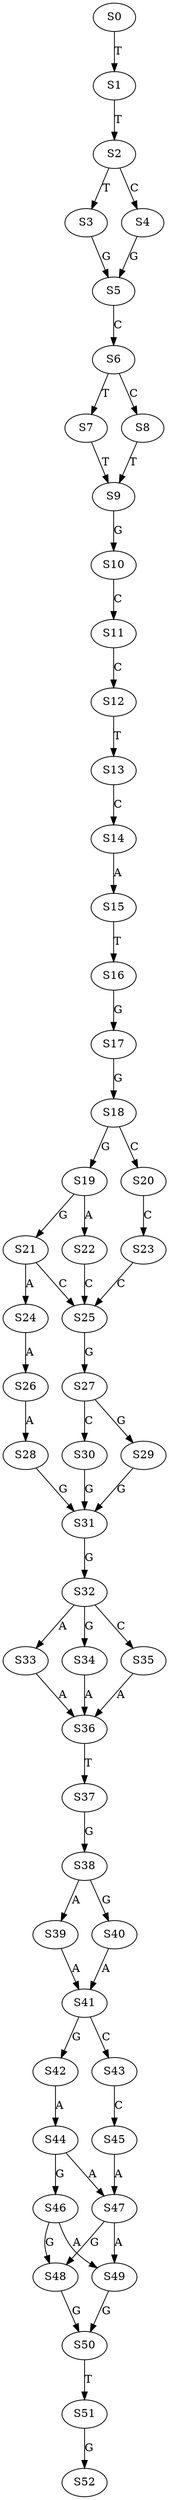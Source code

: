 strict digraph  {
	S0 -> S1 [ label = T ];
	S1 -> S2 [ label = T ];
	S2 -> S3 [ label = T ];
	S2 -> S4 [ label = C ];
	S3 -> S5 [ label = G ];
	S4 -> S5 [ label = G ];
	S5 -> S6 [ label = C ];
	S6 -> S7 [ label = T ];
	S6 -> S8 [ label = C ];
	S7 -> S9 [ label = T ];
	S8 -> S9 [ label = T ];
	S9 -> S10 [ label = G ];
	S10 -> S11 [ label = C ];
	S11 -> S12 [ label = C ];
	S12 -> S13 [ label = T ];
	S13 -> S14 [ label = C ];
	S14 -> S15 [ label = A ];
	S15 -> S16 [ label = T ];
	S16 -> S17 [ label = G ];
	S17 -> S18 [ label = G ];
	S18 -> S19 [ label = G ];
	S18 -> S20 [ label = C ];
	S19 -> S21 [ label = G ];
	S19 -> S22 [ label = A ];
	S20 -> S23 [ label = C ];
	S21 -> S24 [ label = A ];
	S21 -> S25 [ label = C ];
	S22 -> S25 [ label = C ];
	S23 -> S25 [ label = C ];
	S24 -> S26 [ label = A ];
	S25 -> S27 [ label = G ];
	S26 -> S28 [ label = A ];
	S27 -> S29 [ label = G ];
	S27 -> S30 [ label = C ];
	S28 -> S31 [ label = G ];
	S29 -> S31 [ label = G ];
	S30 -> S31 [ label = G ];
	S31 -> S32 [ label = G ];
	S32 -> S33 [ label = A ];
	S32 -> S34 [ label = G ];
	S32 -> S35 [ label = C ];
	S33 -> S36 [ label = A ];
	S34 -> S36 [ label = A ];
	S35 -> S36 [ label = A ];
	S36 -> S37 [ label = T ];
	S37 -> S38 [ label = G ];
	S38 -> S39 [ label = A ];
	S38 -> S40 [ label = G ];
	S39 -> S41 [ label = A ];
	S40 -> S41 [ label = A ];
	S41 -> S42 [ label = G ];
	S41 -> S43 [ label = C ];
	S42 -> S44 [ label = A ];
	S43 -> S45 [ label = C ];
	S44 -> S46 [ label = G ];
	S44 -> S47 [ label = A ];
	S45 -> S47 [ label = A ];
	S46 -> S48 [ label = G ];
	S46 -> S49 [ label = A ];
	S47 -> S49 [ label = A ];
	S47 -> S48 [ label = G ];
	S48 -> S50 [ label = G ];
	S49 -> S50 [ label = G ];
	S50 -> S51 [ label = T ];
	S51 -> S52 [ label = G ];
}
